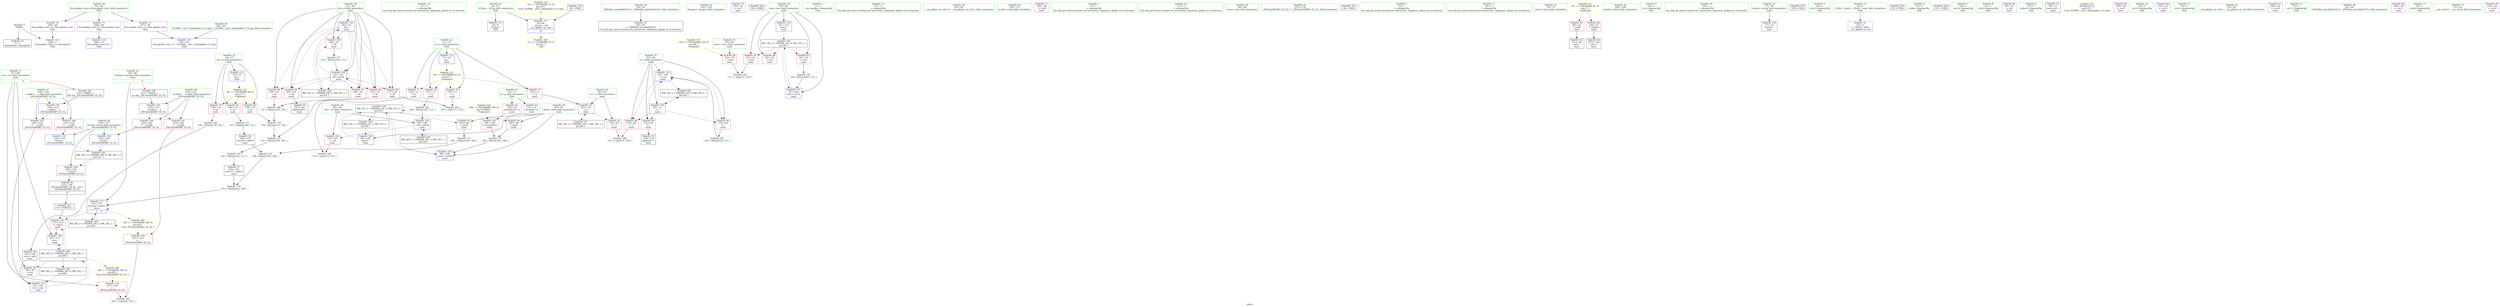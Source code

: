 digraph "SVFG" {
	label="SVFG";

	Node0x556b83cbcef0 [shape=record,color=grey,label="{NodeID: 0\nNullPtr}"];
	Node0x556b83cbcef0 -> Node0x556b83cca080[style=solid];
	Node0x556b83cbcef0 -> Node0x556b83cce820[style=solid];
	Node0x556b83cd2600 [shape=record,color=grey,label="{NodeID: 180\n157 = Binary(155, 156, )\n}"];
	Node0x556b83cd2600 -> Node0x556b83cd1d00[style=solid];
	Node0x556b83cc8f60 [shape=record,color=red,label="{NodeID: 97\n160\<--91\n\<--i8\nmain\n}"];
	Node0x556b83cc8f60 -> Node0x556b83cd1e80[style=solid];
	Node0x556b83cc6ed0 [shape=record,color=green,label="{NodeID: 14\n37\<--1\n\<--dummyObj\nCan only get source location for instruction, argument, global var or function.}"];
	Node0x556b83cc9ac0 [shape=record,color=blue,label="{NodeID: 111\n8\<--9\n_ZL2pi\<--\nGlob }"];
	Node0x556b83cc7cd0 [shape=record,color=green,label="{NodeID: 28\n50\<--56\n_ZNSt8ios_base4InitD1Ev\<--_ZNSt8ios_base4InitD1Ev_field_insensitive\n}"];
	Node0x556b83cc7cd0 -> Node0x556b83cca250[style=solid];
	Node0x556b83ccefa0 [shape=record,color=blue,label="{NodeID: 125\n91\<--12\ni8\<--\nmain\n}"];
	Node0x556b83ccefa0 -> Node0x556b83ccc600[style=dashed];
	Node0x556b83ccefa0 -> Node0x556b83cc8e90[style=dashed];
	Node0x556b83ccefa0 -> Node0x556b83cc8f60[style=dashed];
	Node0x556b83ccefa0 -> Node0x556b83cc9030[style=dashed];
	Node0x556b83ccefa0 -> Node0x556b83cc9100[style=dashed];
	Node0x556b83ccefa0 -> Node0x556b83cc91d0[style=dashed];
	Node0x556b83ccefa0 -> Node0x556b83ccf3b0[style=dashed];
	Node0x556b83ccefa0 -> Node0x556b83cdd420[style=dashed];
	Node0x556b83cc88f0 [shape=record,color=green,label="{NodeID: 42\n102\<--103\nfreopen\<--freopen_field_insensitive\n}"];
	Node0x556b83cca5c0 [shape=record,color=black,label="{NodeID: 56\n142\<--140\nconv\<--add\nmain\n}"];
	Node0x556b83cca5c0 -> Node0x556b83ccee00[style=solid];
	Node0x556b83ccb120 [shape=record,color=purple,label="{NodeID: 70\n132\<--32\n\<--.str.7\nmain\n}"];
	Node0x556b83a8c830 [shape=record,color=black,label="{NodeID: 250\n109 = PHI()\n}"];
	Node0x556b83ccbd10 [shape=record,color=red,label="{NodeID: 84\n116\<--79\n\<--tests\nmain\n}"];
	Node0x556b83ccbd10 -> Node0x556b83cd2d80[style=solid];
	Node0x556b83cbbd20 [shape=record,color=green,label="{NodeID: 1\n7\<--1\n__dso_handle\<--dummyObj\nGlob }"];
	Node0x556b83cd2780 [shape=record,color=grey,label="{NodeID: 181\n136 = Binary(135, 113, )\n}"];
	Node0x556b83cd2780 -> Node0x556b83cced30[style=solid];
	Node0x556b83cc9030 [shape=record,color=red,label="{NodeID: 98\n177\<--91\n\<--i8\nmain\n}"];
	Node0x556b83cc9030 -> Node0x556b83cd2f00[style=solid];
	Node0x556b83cc6fd0 [shape=record,color=green,label="{NodeID: 15\n67\<--1\n\<--dummyObj\nCan only get source location for instruction, argument, global var or function.}"];
	Node0x556b83ccd5d0 [shape=record,color=black,label="{NodeID: 195\nMR_14V_3 = PHI(MR_14V_4, MR_14V_2, )\npts\{82 \}\n}"];
	Node0x556b83ccd5d0 -> Node0x556b83ccbde0[style=dashed];
	Node0x556b83ccd5d0 -> Node0x556b83ccbeb0[style=dashed];
	Node0x556b83ccd5d0 -> Node0x556b83ccbf80[style=dashed];
	Node0x556b83ccd5d0 -> Node0x556b83ccf480[style=dashed];
	Node0x556b83cc9bc0 [shape=record,color=blue,label="{NodeID: 112\n11\<--12\nn\<--\nGlob }"];
	Node0x556b83cc9bc0 -> Node0x556b83cdf9f0[style=dashed];
	Node0x556b83cc7dd0 [shape=record,color=green,label="{NodeID: 29\n63\<--64\n__cxx_global_var_init.1\<--__cxx_global_var_init.1_field_insensitive\n}"];
	Node0x556b83ccf070 [shape=record,color=blue,label="{NodeID: 126\n93\<--148\n_n9\<--add10\nmain\n}"];
	Node0x556b83ccf070 -> Node0x556b83cc92a0[style=dashed];
	Node0x556b83ccf070 -> Node0x556b83cdd920[style=dashed];
	Node0x556b83cc89f0 [shape=record,color=green,label="{NodeID: 43\n110\<--111\nscanf\<--scanf_field_insensitive\n}"];
	Node0x556b83cca690 [shape=record,color=black,label="{NodeID: 57\n163\<--162\nconv17\<--add16\nmain\n}"];
	Node0x556b83cca690 -> Node0x556b83cd2300[style=solid];
	Node0x556b83ccb1f0 [shape=record,color=purple,label="{NodeID: 71\n196\<--34\n\<--.str.8\nmain\n}"];
	Node0x556b83cec510 [shape=record,color=black,label="{NodeID: 251\n172 = PHI(213, )\n}"];
	Node0x556b83cec510 -> Node0x556b83cc9370[style=solid];
	Node0x556b83ccbde0 [shape=record,color=red,label="{NodeID: 85\n115\<--81\n\<--test\nmain\n}"];
	Node0x556b83ccbde0 -> Node0x556b83cd2d80[style=solid];
	Node0x556b83cc5fb0 [shape=record,color=green,label="{NodeID: 2\n9\<--1\n\<--dummyObj\nCan only get source location for instruction, argument, global var or function.}"];
	Node0x556b83cd2900 [shape=record,color=grey,label="{NodeID: 182\n140 = Binary(139, 141, )\n}"];
	Node0x556b83cd2900 -> Node0x556b83cca5c0[style=solid];
	Node0x556b83cc9100 [shape=record,color=red,label="{NodeID: 99\n181\<--91\n\<--i8\nmain\n}"];
	Node0x556b83cc9100 -> Node0x556b83cca830[style=solid];
	Node0x556b83cc70d0 [shape=record,color=green,label="{NodeID: 16\n113\<--1\n\<--dummyObj\nCan only get source location for instruction, argument, global var or function.}"];
	Node0x556b83cdc020 [shape=record,color=black,label="{NodeID: 196\nMR_16V_2 = PHI(MR_16V_4, MR_16V_1, )\npts\{84 \}\n}"];
	Node0x556b83cdc020 -> Node0x556b83cceb90[style=dashed];
	Node0x556b83cc9cc0 [shape=record,color=blue,label="{NodeID: 113\n14\<--12\nm\<--\nGlob }"];
	Node0x556b83cc9cc0 -> Node0x556b83cdfad0[style=dashed];
	Node0x556b83cc7ed0 [shape=record,color=green,label="{NodeID: 30\n68\<--69\nacos\<--acos_field_insensitive\n}"];
	Node0x556b83cdf7d0 [shape=record,color=yellow,style=double,label="{NodeID: 210\n2V_1 = ENCHI(MR_2V_0)\npts\{10 \}\nFun[_GLOBAL__sub_I_dzhulgakov_0_0.cpp]|{<s0>12}}"];
	Node0x556b83cdf7d0:s0 -> Node0x556b83cce920[style=dashed,color=red];
	Node0x556b83ccf140 [shape=record,color=blue,label="{NodeID: 127\n95\<--170\nref.tmp\<--add21\nmain\n|{|<s3>9}}"];
	Node0x556b83ccf140 -> Node0x556b83cc9370[style=dashed];
	Node0x556b83ccf140 -> Node0x556b83ccf140[style=dashed];
	Node0x556b83ccf140 -> Node0x556b83cdde20[style=dashed];
	Node0x556b83ccf140:s3 -> Node0x556b83cdf340[style=dashed,color=red];
	Node0x556b83cc8af0 [shape=record,color=green,label="{NodeID: 44\n173\<--174\n_ZSt3minIdERKT_S2_S2_\<--_ZSt3minIdERKT_S2_S2__field_insensitive\n}"];
	Node0x556b83ce0c80 [shape=record,color=yellow,style=double,label="{NodeID: 224\n30V_1 = ENCHI(MR_30V_0)\npts\{170000 \}\nFun[main]}"];
	Node0x556b83ce0c80 -> Node0x556b83cc9440[style=dashed];
	Node0x556b83cca760 [shape=record,color=black,label="{NodeID: 58\n168\<--167\nconv20\<--add19\nmain\n}"];
	Node0x556b83cca760 -> Node0x556b83cd2480[style=solid];
	Node0x556b83ccb2c0 [shape=record,color=purple,label="{NodeID: 72\n246\<--36\nllvm.global_ctors_0\<--llvm.global_ctors\nGlob }"];
	Node0x556b83ccb2c0 -> Node0x556b83cc9dc0[style=solid];
	Node0x556b83cec700 [shape=record,color=black,label="{NodeID: 252\n48 = PHI()\n}"];
	Node0x556b83ccbeb0 [shape=record,color=red,label="{NodeID: 86\n194\<--81\n\<--test\nmain\n}"];
	Node0x556b83cc6040 [shape=record,color=green,label="{NodeID: 3\n12\<--1\n\<--dummyObj\nCan only get source location for instruction, argument, global var or function.}"];
	Node0x556b83cd2a80 [shape=record,color=grey,label="{NodeID: 183\n148 = Binary(147, 113, )\n}"];
	Node0x556b83cd2a80 -> Node0x556b83ccf070[style=solid];
	Node0x556b83cc91d0 [shape=record,color=red,label="{NodeID: 100\n190\<--91\n\<--i8\nmain\n}"];
	Node0x556b83cc91d0 -> Node0x556b83cd2180[style=solid];
	Node0x556b83cc71d0 [shape=record,color=green,label="{NodeID: 17\n141\<--1\n\<--dummyObj\nCan only get source location for instruction, argument, global var or function.}"];
	Node0x556b83cdc520 [shape=record,color=black,label="{NodeID: 197\nMR_18V_2 = PHI(MR_18V_3, MR_18V_1, )\npts\{86 \}\n}"];
	Node0x556b83cdc520 -> Node0x556b83ccec60[style=dashed];
	Node0x556b83cc9dc0 [shape=record,color=blue,label="{NodeID: 114\n246\<--37\nllvm.global_ctors_0\<--\nGlob }"];
	Node0x556b83cc7fd0 [shape=record,color=green,label="{NodeID: 31\n74\<--75\nmain\<--main_field_insensitive\n}"];
	Node0x556b83cdf8e0 [shape=record,color=yellow,style=double,label="{NodeID: 211\n4V_1 = ENCHI(MR_4V_0)\npts\{1 \}\nFun[main]}"];
	Node0x556b83cdf8e0 -> Node0x556b83ccbb70[style=dashed];
	Node0x556b83cdf8e0 -> Node0x556b83ccbc40[style=dashed];
	Node0x556b83ccf210 [shape=record,color=blue,label="{NodeID: 128\n87\<--175\nres\<--\nmain\n}"];
	Node0x556b83ccf210 -> Node0x556b83cd8d00[style=dashed];
	Node0x556b83cc8bf0 [shape=record,color=green,label="{NodeID: 45\n198\<--199\nprintf\<--printf_field_insensitive\n}"];
	Node0x556b83cca830 [shape=record,color=black,label="{NodeID: 59\n182\<--181\nidxprom24\<--\nmain\n}"];
	Node0x556b83ccb3c0 [shape=record,color=purple,label="{NodeID: 73\n247\<--36\nllvm.global_ctors_1\<--llvm.global_ctors\nGlob }"];
	Node0x556b83ccb3c0 -> Node0x556b83cce720[style=solid];
	Node0x556b83cec7d0 [shape=record,color=black,label="{NodeID: 253\n66 = PHI()\n}"];
	Node0x556b83cec7d0 -> Node0x556b83cce920[style=solid];
	Node0x556b83cd1700 [shape=record,color=grey,label="{NodeID: 170\n202 = Binary(201, 113, )\n}"];
	Node0x556b83cd1700 -> Node0x556b83ccf480[style=solid];
	Node0x556b83ccbf80 [shape=record,color=red,label="{NodeID: 87\n201\<--81\n\<--test\nmain\n}"];
	Node0x556b83ccbf80 -> Node0x556b83cd1700[style=solid];
	Node0x556b83cc60d0 [shape=record,color=green,label="{NodeID: 4\n18\<--1\n.str\<--dummyObj\nGlob }"];
	Node0x556b83cd2c00 [shape=record,color=grey,label="{NodeID: 184\n127 = cmp(125, 126, )\n}"];
	Node0x556b83cc92a0 [shape=record,color=red,label="{NodeID: 101\n152\<--93\n\<--_n9\nmain\n}"];
	Node0x556b83cc92a0 -> Node0x556b83cd3200[style=solid];
	Node0x556b83cc72d0 [shape=record,color=green,label="{NodeID: 18\n145\<--1\n\<--dummyObj\nCan only get source location for instruction, argument, global var or function.}"];
	Node0x556b83cdca20 [shape=record,color=black,label="{NodeID: 198\nMR_20V_2 = PHI(MR_20V_4, MR_20V_1, )\npts\{88 \}\n}"];
	Node0x556b83cdca20 -> Node0x556b83ccee00[style=dashed];
	Node0x556b83cce720 [shape=record,color=blue,label="{NodeID: 115\n247\<--38\nllvm.global_ctors_1\<--_GLOBAL__sub_I_dzhulgakov_0_0.cpp\nGlob }"];
	Node0x556b83cc80d0 [shape=record,color=green,label="{NodeID: 32\n77\<--78\nretval\<--retval_field_insensitive\nmain\n}"];
	Node0x556b83cc80d0 -> Node0x556b83cce9f0[style=solid];
	Node0x556b83cdf9f0 [shape=record,color=yellow,style=double,label="{NodeID: 212\n6V_1 = ENCHI(MR_6V_0)\npts\{13 \}\nFun[main]}"];
	Node0x556b83cdf9f0 -> Node0x556b83ccb5c0[style=dashed];
	Node0x556b83cdf9f0 -> Node0x556b83ccb690[style=dashed];
	Node0x556b83cdf9f0 -> Node0x556b83ccb760[style=dashed];
	Node0x556b83cdf9f0 -> Node0x556b83ccb830[style=dashed];
	Node0x556b83ccf2e0 [shape=record,color=blue,label="{NodeID: 129\n89\<--186\nprob\<--mul26\nmain\n}"];
	Node0x556b83ccf2e0 -> Node0x556b83cd9200[style=dashed];
	Node0x556b83cc8cf0 [shape=record,color=green,label="{NodeID: 46\n216\<--217\nretval\<--retval_field_insensitive\n_ZSt3minIdERKT_S2_S2_\n}"];
	Node0x556b83cc8cf0 -> Node0x556b83cc9510[style=solid];
	Node0x556b83cc8cf0 -> Node0x556b83ccf6f0[style=solid];
	Node0x556b83cc8cf0 -> Node0x556b83ccf7c0[style=solid];
	Node0x556b83cca900 [shape=record,color=black,label="{NodeID: 60\n213\<--236\n_ZSt3minIdERKT_S2_S2__ret\<--\n_ZSt3minIdERKT_S2_S2_\n|{<s0>9}}"];
	Node0x556b83cca900:s0 -> Node0x556b83cec510[style=solid,color=blue];
	Node0x556b83ccb4c0 [shape=record,color=purple,label="{NodeID: 74\n248\<--36\nllvm.global_ctors_2\<--llvm.global_ctors\nGlob }"];
	Node0x556b83ccb4c0 -> Node0x556b83cce820[style=solid];
	Node0x556b83cec8a0 [shape=record,color=black,label="{NodeID: 254\n120 = PHI()\n}"];
	Node0x556b83cd1880 [shape=record,color=grey,label="{NodeID: 171\n165 = Binary(145, 164, )\n}"];
	Node0x556b83cd1880 -> Node0x556b83cd2480[style=solid];
	Node0x556b83ccc050 [shape=record,color=red,label="{NodeID: 88\n125\<--83\n\<--i\nmain\n}"];
	Node0x556b83ccc050 -> Node0x556b83cd2c00[style=solid];
	Node0x556b83cc6160 [shape=record,color=green,label="{NodeID: 5\n20\<--1\n.str.2\<--dummyObj\nGlob }"];
	Node0x556b83cd2d80 [shape=record,color=grey,label="{NodeID: 185\n117 = cmp(115, 116, )\n}"];
	Node0x556b83cc9370 [shape=record,color=red,label="{NodeID: 102\n175\<--172\n\<--call22\nmain\n}"];
	Node0x556b83cc9370 -> Node0x556b83ccf210[style=solid];
	Node0x556b83cc73d0 [shape=record,color=green,label="{NodeID: 19\n4\<--6\n_ZStL8__ioinit\<--_ZStL8__ioinit_field_insensitive\nGlob }"];
	Node0x556b83cc73d0 -> Node0x556b83cca9d0[style=solid];
	Node0x556b83cdcf20 [shape=record,color=black,label="{NodeID: 199\nMR_22V_2 = PHI(MR_22V_4, MR_22V_1, )\npts\{90 \}\n}"];
	Node0x556b83cdcf20 -> Node0x556b83cceed0[style=dashed];
	Node0x556b83cce820 [shape=record,color=blue, style = dotted,label="{NodeID: 116\n248\<--3\nllvm.global_ctors_2\<--dummyVal\nGlob }"];
	Node0x556b83cc81a0 [shape=record,color=green,label="{NodeID: 33\n79\<--80\ntests\<--tests_field_insensitive\nmain\n}"];
	Node0x556b83cc81a0 -> Node0x556b83ccbd10[style=solid];
	Node0x556b83cdfad0 [shape=record,color=yellow,style=double,label="{NodeID: 213\n8V_1 = ENCHI(MR_8V_0)\npts\{15 \}\nFun[main]}"];
	Node0x556b83cdfad0 -> Node0x556b83ccb900[style=dashed];
	Node0x556b83cdfad0 -> Node0x556b83ccb9d0[style=dashed];
	Node0x556b83cdfad0 -> Node0x556b83ccbaa0[style=dashed];
	Node0x556b83ccf3b0 [shape=record,color=blue,label="{NodeID: 130\n91\<--191\ni8\<--inc28\nmain\n}"];
	Node0x556b83ccf3b0 -> Node0x556b83ccc600[style=dashed];
	Node0x556b83ccf3b0 -> Node0x556b83cc8e90[style=dashed];
	Node0x556b83ccf3b0 -> Node0x556b83cc8f60[style=dashed];
	Node0x556b83ccf3b0 -> Node0x556b83cc9030[style=dashed];
	Node0x556b83ccf3b0 -> Node0x556b83cc9100[style=dashed];
	Node0x556b83ccf3b0 -> Node0x556b83cc91d0[style=dashed];
	Node0x556b83ccf3b0 -> Node0x556b83ccf3b0[style=dashed];
	Node0x556b83ccf3b0 -> Node0x556b83cdd420[style=dashed];
	Node0x556b83cc8dc0 [shape=record,color=green,label="{NodeID: 47\n218\<--219\n__a.addr\<--__a.addr_field_insensitive\n_ZSt3minIdERKT_S2_S2_\n}"];
	Node0x556b83cc8dc0 -> Node0x556b83cc95e0[style=solid];
	Node0x556b83cc8dc0 -> Node0x556b83cc96b0[style=solid];
	Node0x556b83cc8dc0 -> Node0x556b83ccf550[style=solid];
	Node0x556b83cca9d0 [shape=record,color=purple,label="{NodeID: 61\n47\<--4\n\<--_ZStL8__ioinit\n__cxx_global_var_init\n}"];
	Node0x556b83ccb5c0 [shape=record,color=red,label="{NodeID: 75\n122\<--11\n\<--n\nmain\n}"];
	Node0x556b83ccb5c0 -> Node0x556b83ccec60[style=solid];
	Node0x556b83cec970 [shape=record,color=black,label="{NodeID: 255\n133 = PHI()\n}"];
	Node0x556b83cd1a00 [shape=record,color=grey,label="{NodeID: 172\n167 = Binary(166, 113, )\n}"];
	Node0x556b83cd1a00 -> Node0x556b83cca760[style=solid];
	Node0x556b83ccc120 [shape=record,color=red,label="{NodeID: 89\n129\<--83\n\<--i\nmain\n}"];
	Node0x556b83ccc120 -> Node0x556b83cca4f0[style=solid];
	Node0x556b83cc69a0 [shape=record,color=green,label="{NodeID: 6\n22\<--1\nstdin\<--dummyObj\nGlob }"];
	Node0x556b83cd2f00 [shape=record,color=grey,label="{NodeID: 186\n179 = cmp(177, 178, )\n}"];
	Node0x556b83cc9440 [shape=record,color=red,label="{NodeID: 103\n184\<--183\n\<--arrayidx25\nmain\n}"];
	Node0x556b83cc9440 -> Node0x556b83cd1b80[style=solid];
	Node0x556b83cc74d0 [shape=record,color=green,label="{NodeID: 20\n8\<--10\n_ZL2pi\<--_ZL2pi_field_insensitive\nGlob }"];
	Node0x556b83cc74d0 -> Node0x556b83cc9ac0[style=solid];
	Node0x556b83cc74d0 -> Node0x556b83cce920[style=solid];
	Node0x556b83cdd420 [shape=record,color=black,label="{NodeID: 200\nMR_24V_2 = PHI(MR_24V_4, MR_24V_1, )\npts\{92 \}\n}"];
	Node0x556b83cdd420 -> Node0x556b83ccefa0[style=dashed];
	Node0x556b83cce920 [shape=record,color=blue,label="{NodeID: 117\n8\<--66\n_ZL2pi\<--call\n__cxx_global_var_init.1\n|{<s0>12}}"];
	Node0x556b83cce920:s0 -> Node0x556b83ce2e30[style=dashed,color=blue];
	Node0x556b83cc8270 [shape=record,color=green,label="{NodeID: 34\n81\<--82\ntest\<--test_field_insensitive\nmain\n}"];
	Node0x556b83cc8270 -> Node0x556b83ccbde0[style=solid];
	Node0x556b83cc8270 -> Node0x556b83ccbeb0[style=solid];
	Node0x556b83cc8270 -> Node0x556b83ccbf80[style=solid];
	Node0x556b83cc8270 -> Node0x556b83cceac0[style=solid];
	Node0x556b83cc8270 -> Node0x556b83ccf480[style=solid];
	Node0x556b83ccf480 [shape=record,color=blue,label="{NodeID: 131\n81\<--202\ntest\<--inc32\nmain\n}"];
	Node0x556b83ccf480 -> Node0x556b83ccd5d0[style=dashed];
	Node0x556b83cc9eb0 [shape=record,color=green,label="{NodeID: 48\n220\<--221\n__b.addr\<--__b.addr_field_insensitive\n_ZSt3minIdERKT_S2_S2_\n}"];
	Node0x556b83cc9eb0 -> Node0x556b83cc9780[style=solid];
	Node0x556b83cc9eb0 -> Node0x556b83cc9850[style=solid];
	Node0x556b83cc9eb0 -> Node0x556b83ccf620[style=solid];
	Node0x556b83ccaaa0 [shape=record,color=purple,label="{NodeID: 62\n131\<--16\narrayidx\<--p\nmain\n}"];
	Node0x556b83ccb690 [shape=record,color=red,label="{NodeID: 76\n147\<--11\n\<--n\nmain\n}"];
	Node0x556b83ccb690 -> Node0x556b83cd2a80[style=solid];
	Node0x556b83ceca40 [shape=record,color=black,label="{NodeID: 256\n197 = PHI()\n}"];
	Node0x556b83cd1b80 [shape=record,color=grey,label="{NodeID: 173\n186 = Binary(185, 184, )\n}"];
	Node0x556b83cd1b80 -> Node0x556b83ccf2e0[style=solid];
	Node0x556b83ccc1f0 [shape=record,color=red,label="{NodeID: 90\n135\<--83\n\<--i\nmain\n}"];
	Node0x556b83ccc1f0 -> Node0x556b83cd2780[style=solid];
	Node0x556b83cc6a30 [shape=record,color=green,label="{NodeID: 7\n23\<--1\n.str.3\<--dummyObj\nGlob }"];
	Node0x556b83cd3080 [shape=record,color=grey,label="{NodeID: 187\n228 = cmp(225, 227, )\n}"];
	Node0x556b83cc9510 [shape=record,color=red,label="{NodeID: 104\n236\<--216\n\<--retval\n_ZSt3minIdERKT_S2_S2_\n}"];
	Node0x556b83cc9510 -> Node0x556b83cca900[style=solid];
	Node0x556b83cc75d0 [shape=record,color=green,label="{NodeID: 21\n11\<--13\nn\<--n_field_insensitive\nGlob }"];
	Node0x556b83cc75d0 -> Node0x556b83ccb5c0[style=solid];
	Node0x556b83cc75d0 -> Node0x556b83ccb690[style=solid];
	Node0x556b83cc75d0 -> Node0x556b83ccb760[style=solid];
	Node0x556b83cc75d0 -> Node0x556b83ccb830[style=solid];
	Node0x556b83cc75d0 -> Node0x556b83cc9bc0[style=solid];
	Node0x556b83cdd920 [shape=record,color=black,label="{NodeID: 201\nMR_26V_2 = PHI(MR_26V_3, MR_26V_1, )\npts\{94 \}\n}"];
	Node0x556b83cdd920 -> Node0x556b83ccf070[style=dashed];
	Node0x556b83cce9f0 [shape=record,color=blue,label="{NodeID: 118\n77\<--12\nretval\<--\nmain\n}"];
	Node0x556b83cc8340 [shape=record,color=green,label="{NodeID: 35\n83\<--84\ni\<--i_field_insensitive\nmain\n}"];
	Node0x556b83cc8340 -> Node0x556b83ccc050[style=solid];
	Node0x556b83cc8340 -> Node0x556b83ccc120[style=solid];
	Node0x556b83cc8340 -> Node0x556b83ccc1f0[style=solid];
	Node0x556b83cc8340 -> Node0x556b83cceb90[style=solid];
	Node0x556b83cc8340 -> Node0x556b83cced30[style=solid];
	Node0x556b83cdfc90 [shape=record,color=yellow,style=double,label="{NodeID: 215\n12V_1 = ENCHI(MR_12V_0)\npts\{80 \}\nFun[main]}"];
	Node0x556b83cdfc90 -> Node0x556b83ccbd10[style=dashed];
	Node0x556b83ccf550 [shape=record,color=blue,label="{NodeID: 132\n218\<--214\n__a.addr\<--__a\n_ZSt3minIdERKT_S2_S2_\n}"];
	Node0x556b83ccf550 -> Node0x556b83cc95e0[style=dashed];
	Node0x556b83ccf550 -> Node0x556b83cc96b0[style=dashed];
	Node0x556b83cc9f80 [shape=record,color=green,label="{NodeID: 49\n38\<--241\n_GLOBAL__sub_I_dzhulgakov_0_0.cpp\<--_GLOBAL__sub_I_dzhulgakov_0_0.cpp_field_insensitive\n}"];
	Node0x556b83cc9f80 -> Node0x556b83cce720[style=solid];
	Node0x556b83ccab70 [shape=record,color=purple,label="{NodeID: 63\n183\<--16\narrayidx25\<--p\nmain\n}"];
	Node0x556b83ccab70 -> Node0x556b83cc9440[style=solid];
	Node0x556b83ccb760 [shape=record,color=red,label="{NodeID: 77\n155\<--11\n\<--n\nmain\n}"];
	Node0x556b83ccb760 -> Node0x556b83cd2600[style=solid];
	Node0x556b83cecb10 [shape=record,color=black,label="{NodeID: 257\n214 = PHI(87, )\n0th arg _ZSt3minIdERKT_S2_S2_ }"];
	Node0x556b83cecb10 -> Node0x556b83ccf550[style=solid];
	Node0x556b83cd1d00 [shape=record,color=grey,label="{NodeID: 174\n159 = Binary(157, 158, )\n}"];
	Node0x556b83cd1d00 -> Node0x556b83cd1e80[style=solid];
	Node0x556b83ccc2c0 [shape=record,color=red,label="{NodeID: 91\n126\<--85\n\<--_n\nmain\n}"];
	Node0x556b83ccc2c0 -> Node0x556b83cd2c00[style=solid];
	Node0x556b83cc6ac0 [shape=record,color=green,label="{NodeID: 8\n25\<--1\n.str.4\<--dummyObj\nGlob }"];
	Node0x556b83cd3200 [shape=record,color=grey,label="{NodeID: 188\n153 = cmp(151, 152, )\n}"];
	Node0x556b83cc95e0 [shape=record,color=red,label="{NodeID: 105\n226\<--218\n\<--__a.addr\n_ZSt3minIdERKT_S2_S2_\n}"];
	Node0x556b83cc95e0 -> Node0x556b83cc99f0[style=solid];
	Node0x556b83cc76d0 [shape=record,color=green,label="{NodeID: 22\n14\<--15\nm\<--m_field_insensitive\nGlob }"];
	Node0x556b83cc76d0 -> Node0x556b83ccb900[style=solid];
	Node0x556b83cc76d0 -> Node0x556b83ccb9d0[style=solid];
	Node0x556b83cc76d0 -> Node0x556b83ccbaa0[style=solid];
	Node0x556b83cc76d0 -> Node0x556b83cc9cc0[style=solid];
	Node0x556b83cdde20 [shape=record,color=black,label="{NodeID: 202\nMR_28V_2 = PHI(MR_28V_3, MR_28V_1, )\npts\{96 \}\n}"];
	Node0x556b83cdde20 -> Node0x556b83ccf140[style=dashed];
	Node0x556b83cdde20 -> Node0x556b83cdde20[style=dashed];
	Node0x556b83cceac0 [shape=record,color=blue,label="{NodeID: 119\n81\<--113\ntest\<--\nmain\n}"];
	Node0x556b83cceac0 -> Node0x556b83ccd5d0[style=dashed];
	Node0x556b83cc8410 [shape=record,color=green,label="{NodeID: 36\n85\<--86\n_n\<--_n_field_insensitive\nmain\n}"];
	Node0x556b83cc8410 -> Node0x556b83ccc2c0[style=solid];
	Node0x556b83cc8410 -> Node0x556b83ccec60[style=solid];
	Node0x556b83ccf620 [shape=record,color=blue,label="{NodeID: 133\n220\<--215\n__b.addr\<--__b\n_ZSt3minIdERKT_S2_S2_\n}"];
	Node0x556b83ccf620 -> Node0x556b83cc9780[style=dashed];
	Node0x556b83ccf620 -> Node0x556b83cc9850[style=dashed];
	Node0x556b83cca080 [shape=record,color=black,label="{NodeID: 50\n2\<--3\ndummyVal\<--dummyVal\n}"];
	Node0x556b83ccac40 [shape=record,color=purple,label="{NodeID: 64\n99\<--18\n\<--.str\nmain\n}"];
	Node0x556b83ccb830 [shape=record,color=red,label="{NodeID: 78\n178\<--11\n\<--n\nmain\n}"];
	Node0x556b83ccb830 -> Node0x556b83cd2f00[style=solid];
	Node0x556b83cecd00 [shape=record,color=black,label="{NodeID: 258\n215 = PHI(95, )\n1st arg _ZSt3minIdERKT_S2_S2_ }"];
	Node0x556b83cecd00 -> Node0x556b83ccf620[style=solid];
	Node0x556b83cd1e80 [shape=record,color=grey,label="{NodeID: 175\n161 = Binary(159, 160, )\n}"];
	Node0x556b83cd1e80 -> Node0x556b83cd2000[style=solid];
	Node0x556b83ccc390 [shape=record,color=red,label="{NodeID: 92\n195\<--87\n\<--res\nmain\n}"];
	Node0x556b83cc6b50 [shape=record,color=green,label="{NodeID: 9\n27\<--1\nstdout\<--dummyObj\nGlob }"];
	Node0x556b83cd8d00 [shape=record,color=black,label="{NodeID: 189\nMR_20V_4 = PHI(MR_20V_5, MR_20V_3, )\npts\{88 \}\n|{|<s4>9}}"];
	Node0x556b83cd8d00 -> Node0x556b83ccc390[style=dashed];
	Node0x556b83cd8d00 -> Node0x556b83cc9370[style=dashed];
	Node0x556b83cd8d00 -> Node0x556b83ccf210[style=dashed];
	Node0x556b83cd8d00 -> Node0x556b83cdca20[style=dashed];
	Node0x556b83cd8d00:s4 -> Node0x556b83cde820[style=dashed,color=red];
	Node0x556b83cc96b0 [shape=record,color=red,label="{NodeID: 106\n233\<--218\n\<--__a.addr\n_ZSt3minIdERKT_S2_S2_\n}"];
	Node0x556b83cc96b0 -> Node0x556b83ccf7c0[style=solid];
	Node0x556b83cc77d0 [shape=record,color=green,label="{NodeID: 23\n16\<--17\np\<--p_field_insensitive\nGlob }"];
	Node0x556b83cc77d0 -> Node0x556b83ccaaa0[style=solid];
	Node0x556b83cc77d0 -> Node0x556b83ccab70[style=solid];
	Node0x556b83cceb90 [shape=record,color=blue,label="{NodeID: 120\n83\<--12\ni\<--\nmain\n}"];
	Node0x556b83cceb90 -> Node0x556b83ccc050[style=dashed];
	Node0x556b83cceb90 -> Node0x556b83ccc120[style=dashed];
	Node0x556b83cceb90 -> Node0x556b83ccc1f0[style=dashed];
	Node0x556b83cceb90 -> Node0x556b83cced30[style=dashed];
	Node0x556b83cceb90 -> Node0x556b83cdc020[style=dashed];
	Node0x556b83cc84e0 [shape=record,color=green,label="{NodeID: 37\n87\<--88\nres\<--res_field_insensitive\nmain\n|{|<s3>9}}"];
	Node0x556b83cc84e0 -> Node0x556b83ccc390[style=solid];
	Node0x556b83cc84e0 -> Node0x556b83ccee00[style=solid];
	Node0x556b83cc84e0 -> Node0x556b83ccf210[style=solid];
	Node0x556b83cc84e0:s3 -> Node0x556b83cecb10[style=solid,color=red];
	Node0x556b83ccf6f0 [shape=record,color=blue,label="{NodeID: 134\n216\<--230\nretval\<--\n_ZSt3minIdERKT_S2_S2_\n}"];
	Node0x556b83ccf6f0 -> Node0x556b83cccfe0[style=dashed];
	Node0x556b83cca180 [shape=record,color=black,label="{NodeID: 51\n76\<--12\nmain_ret\<--\nmain\n}"];
	Node0x556b83ce1d10 [shape=record,color=yellow,style=double,label="{NodeID: 231\nRETMU(2V_2)\npts\{10 \}\nFun[_GLOBAL__sub_I_dzhulgakov_0_0.cpp]}"];
	Node0x556b83ccad10 [shape=record,color=purple,label="{NodeID: 65\n100\<--20\n\<--.str.2\nmain\n}"];
	Node0x556b83ccb900 [shape=record,color=red,label="{NodeID: 79\n139\<--14\n\<--m\nmain\n}"];
	Node0x556b83ccb900 -> Node0x556b83cd2900[style=solid];
	Node0x556b83cd2000 [shape=record,color=grey,label="{NodeID: 176\n162 = Binary(161, 113, )\n}"];
	Node0x556b83cd2000 -> Node0x556b83cca690[style=solid];
	Node0x556b83ccc460 [shape=record,color=red,label="{NodeID: 93\n164\<--89\n\<--prob\nmain\n}"];
	Node0x556b83ccc460 -> Node0x556b83cd1880[style=solid];
	Node0x556b83cc6be0 [shape=record,color=green,label="{NodeID: 10\n28\<--1\n.str.5\<--dummyObj\nGlob }"];
	Node0x556b83cd9200 [shape=record,color=black,label="{NodeID: 190\nMR_22V_4 = PHI(MR_22V_6, MR_22V_3, )\npts\{90 \}\n}"];
	Node0x556b83cd9200 -> Node0x556b83ccc460[style=dashed];
	Node0x556b83cd9200 -> Node0x556b83ccc530[style=dashed];
	Node0x556b83cd9200 -> Node0x556b83ccf2e0[style=dashed];
	Node0x556b83cd9200 -> Node0x556b83cd9200[style=dashed];
	Node0x556b83cd9200 -> Node0x556b83cdcf20[style=dashed];
	Node0x556b83cc9780 [shape=record,color=red,label="{NodeID: 107\n224\<--220\n\<--__b.addr\n_ZSt3minIdERKT_S2_S2_\n}"];
	Node0x556b83cc9780 -> Node0x556b83cc9920[style=solid];
	Node0x556b83cc78d0 [shape=record,color=green,label="{NodeID: 24\n36\<--40\nllvm.global_ctors\<--llvm.global_ctors_field_insensitive\nGlob }"];
	Node0x556b83cc78d0 -> Node0x556b83ccb2c0[style=solid];
	Node0x556b83cc78d0 -> Node0x556b83ccb3c0[style=solid];
	Node0x556b83cc78d0 -> Node0x556b83ccb4c0[style=solid];
	Node0x556b83cde820 [shape=record,color=yellow,style=double,label="{NodeID: 204\n20V_1 = ENCHI(MR_20V_0)\npts\{88 \}\nFun[_ZSt3minIdERKT_S2_S2_]}"];
	Node0x556b83cde820 -> Node0x556b83cc99f0[style=dashed];
	Node0x556b83ccec60 [shape=record,color=blue,label="{NodeID: 121\n85\<--122\n_n\<--\nmain\n}"];
	Node0x556b83ccec60 -> Node0x556b83ccc2c0[style=dashed];
	Node0x556b83ccec60 -> Node0x556b83cdc520[style=dashed];
	Node0x556b83cc85b0 [shape=record,color=green,label="{NodeID: 38\n89\<--90\nprob\<--prob_field_insensitive\nmain\n}"];
	Node0x556b83cc85b0 -> Node0x556b83ccc460[style=solid];
	Node0x556b83cc85b0 -> Node0x556b83ccc530[style=solid];
	Node0x556b83cc85b0 -> Node0x556b83cceed0[style=solid];
	Node0x556b83cc85b0 -> Node0x556b83ccf2e0[style=solid];
	Node0x556b83ccf7c0 [shape=record,color=blue,label="{NodeID: 135\n216\<--233\nretval\<--\n_ZSt3minIdERKT_S2_S2_\n}"];
	Node0x556b83ccf7c0 -> Node0x556b83cccfe0[style=dashed];
	Node0x556b83cca250 [shape=record,color=black,label="{NodeID: 52\n49\<--50\n\<--_ZNSt8ios_base4InitD1Ev\nCan only get source location for instruction, argument, global var or function.}"];
	Node0x556b83ccade0 [shape=record,color=purple,label="{NodeID: 66\n105\<--23\n\<--.str.3\nmain\n}"];
	Node0x556b83ccb9d0 [shape=record,color=red,label="{NodeID: 80\n158\<--14\n\<--m\nmain\n}"];
	Node0x556b83ccb9d0 -> Node0x556b83cd1d00[style=solid];
	Node0x556b83cd2180 [shape=record,color=grey,label="{NodeID: 177\n191 = Binary(190, 113, )\n}"];
	Node0x556b83cd2180 -> Node0x556b83ccf3b0[style=solid];
	Node0x556b83ccc530 [shape=record,color=red,label="{NodeID: 94\n185\<--89\n\<--prob\nmain\n}"];
	Node0x556b83ccc530 -> Node0x556b83cd1b80[style=solid];
	Node0x556b83cc6c70 [shape=record,color=green,label="{NodeID: 11\n30\<--1\n.str.6\<--dummyObj\nGlob }"];
	Node0x556b83cc9850 [shape=record,color=red,label="{NodeID: 108\n230\<--220\n\<--__b.addr\n_ZSt3minIdERKT_S2_S2_\n}"];
	Node0x556b83cc9850 -> Node0x556b83ccf6f0[style=solid];
	Node0x556b83cc79d0 [shape=record,color=green,label="{NodeID: 25\n41\<--42\n__cxx_global_var_init\<--__cxx_global_var_init_field_insensitive\n}"];
	Node0x556b83cdf340 [shape=record,color=yellow,style=double,label="{NodeID: 205\n28V_1 = ENCHI(MR_28V_0)\npts\{96 \}\nFun[_ZSt3minIdERKT_S2_S2_]}"];
	Node0x556b83cdf340 -> Node0x556b83cc9920[style=dashed];
	Node0x556b83cced30 [shape=record,color=blue,label="{NodeID: 122\n83\<--136\ni\<--inc\nmain\n}"];
	Node0x556b83cced30 -> Node0x556b83ccc050[style=dashed];
	Node0x556b83cced30 -> Node0x556b83ccc120[style=dashed];
	Node0x556b83cced30 -> Node0x556b83ccc1f0[style=dashed];
	Node0x556b83cced30 -> Node0x556b83cced30[style=dashed];
	Node0x556b83cced30 -> Node0x556b83cdc020[style=dashed];
	Node0x556b83cc8680 [shape=record,color=green,label="{NodeID: 39\n91\<--92\ni8\<--i8_field_insensitive\nmain\n}"];
	Node0x556b83cc8680 -> Node0x556b83ccc600[style=solid];
	Node0x556b83cc8680 -> Node0x556b83cc8e90[style=solid];
	Node0x556b83cc8680 -> Node0x556b83cc8f60[style=solid];
	Node0x556b83cc8680 -> Node0x556b83cc9030[style=solid];
	Node0x556b83cc8680 -> Node0x556b83cc9100[style=solid];
	Node0x556b83cc8680 -> Node0x556b83cc91d0[style=solid];
	Node0x556b83cc8680 -> Node0x556b83ccefa0[style=solid];
	Node0x556b83cc8680 -> Node0x556b83ccf3b0[style=solid];
	Node0x556b83cca350 [shape=record,color=black,label="{NodeID: 53\n101\<--98\ncall\<--\nmain\n}"];
	Node0x556b83ccaeb0 [shape=record,color=purple,label="{NodeID: 67\n106\<--25\n\<--.str.4\nmain\n}"];
	Node0x556b83ccbaa0 [shape=record,color=red,label="{NodeID: 81\n166\<--14\n\<--m\nmain\n}"];
	Node0x556b83ccbaa0 -> Node0x556b83cd1a00[style=solid];
	Node0x556b83cd2300 [shape=record,color=grey,label="{NodeID: 178\n170 = Binary(163, 169, )\n}"];
	Node0x556b83cd2300 -> Node0x556b83ccf140[style=solid];
	Node0x556b83ccc600 [shape=record,color=red,label="{NodeID: 95\n151\<--91\n\<--i8\nmain\n}"];
	Node0x556b83ccc600 -> Node0x556b83cd3200[style=solid];
	Node0x556b83cc6d00 [shape=record,color=green,label="{NodeID: 12\n32\<--1\n.str.7\<--dummyObj\nGlob }"];
	Node0x556b83cc9920 [shape=record,color=red,label="{NodeID: 109\n225\<--224\n\<--\n_ZSt3minIdERKT_S2_S2_\n}"];
	Node0x556b83cc9920 -> Node0x556b83cd3080[style=solid];
	Node0x556b83cc7ad0 [shape=record,color=green,label="{NodeID: 26\n45\<--46\n_ZNSt8ios_base4InitC1Ev\<--_ZNSt8ios_base4InitC1Ev_field_insensitive\n}"];
	Node0x556b83ccee00 [shape=record,color=blue,label="{NodeID: 123\n87\<--142\nres\<--conv\nmain\n}"];
	Node0x556b83ccee00 -> Node0x556b83cd8d00[style=dashed];
	Node0x556b83cc8750 [shape=record,color=green,label="{NodeID: 40\n93\<--94\n_n9\<--_n9_field_insensitive\nmain\n}"];
	Node0x556b83cc8750 -> Node0x556b83cc92a0[style=solid];
	Node0x556b83cc8750 -> Node0x556b83ccf070[style=solid];
	Node0x556b83cca420 [shape=record,color=black,label="{NodeID: 54\n107\<--104\ncall1\<--\nmain\n}"];
	Node0x556b83ccaf80 [shape=record,color=purple,label="{NodeID: 68\n108\<--28\n\<--.str.5\nmain\n}"];
	Node0x556b83ccbb70 [shape=record,color=red,label="{NodeID: 82\n98\<--22\n\<--stdin\nmain\n}"];
	Node0x556b83ccbb70 -> Node0x556b83cca350[style=solid];
	Node0x556b83cd2480 [shape=record,color=grey,label="{NodeID: 179\n169 = Binary(165, 168, )\n}"];
	Node0x556b83cd2480 -> Node0x556b83cd2300[style=solid];
	Node0x556b83cc8e90 [shape=record,color=red,label="{NodeID: 96\n156\<--91\n\<--i8\nmain\n}"];
	Node0x556b83cc8e90 -> Node0x556b83cd2600[style=solid];
	Node0x556b83cc6dd0 [shape=record,color=green,label="{NodeID: 13\n34\<--1\n.str.8\<--dummyObj\nGlob }"];
	Node0x556b83cccfe0 [shape=record,color=black,label="{NodeID: 193\nMR_34V_3 = PHI(MR_34V_4, MR_34V_2, )\npts\{217 \}\n}"];
	Node0x556b83cccfe0 -> Node0x556b83cc9510[style=dashed];
	Node0x556b83cc99f0 [shape=record,color=red,label="{NodeID: 110\n227\<--226\n\<--\n_ZSt3minIdERKT_S2_S2_\n}"];
	Node0x556b83cc99f0 -> Node0x556b83cd3080[style=solid];
	Node0x556b83cc7bd0 [shape=record,color=green,label="{NodeID: 27\n51\<--52\n__cxa_atexit\<--__cxa_atexit_field_insensitive\n}"];
	Node0x556b83cceed0 [shape=record,color=blue,label="{NodeID: 124\n89\<--145\nprob\<--\nmain\n}"];
	Node0x556b83cceed0 -> Node0x556b83cd9200[style=dashed];
	Node0x556b83cc8820 [shape=record,color=green,label="{NodeID: 41\n95\<--96\nref.tmp\<--ref.tmp_field_insensitive\nmain\n|{|<s1>9}}"];
	Node0x556b83cc8820 -> Node0x556b83ccf140[style=solid];
	Node0x556b83cc8820:s1 -> Node0x556b83cecd00[style=solid,color=red];
	Node0x556b83cca4f0 [shape=record,color=black,label="{NodeID: 55\n130\<--129\nidxprom\<--\nmain\n}"];
	Node0x556b83ccb050 [shape=record,color=purple,label="{NodeID: 69\n119\<--30\n\<--.str.6\nmain\n}"];
	Node0x556b83ce2e30 [shape=record,color=yellow,style=double,label="{NodeID: 249\n2V_2 = CSCHI(MR_2V_1)\npts\{10 \}\nCS[]}"];
	Node0x556b83ccbc40 [shape=record,color=red,label="{NodeID: 83\n104\<--27\n\<--stdout\nmain\n}"];
	Node0x556b83ccbc40 -> Node0x556b83cca420[style=solid];
}
